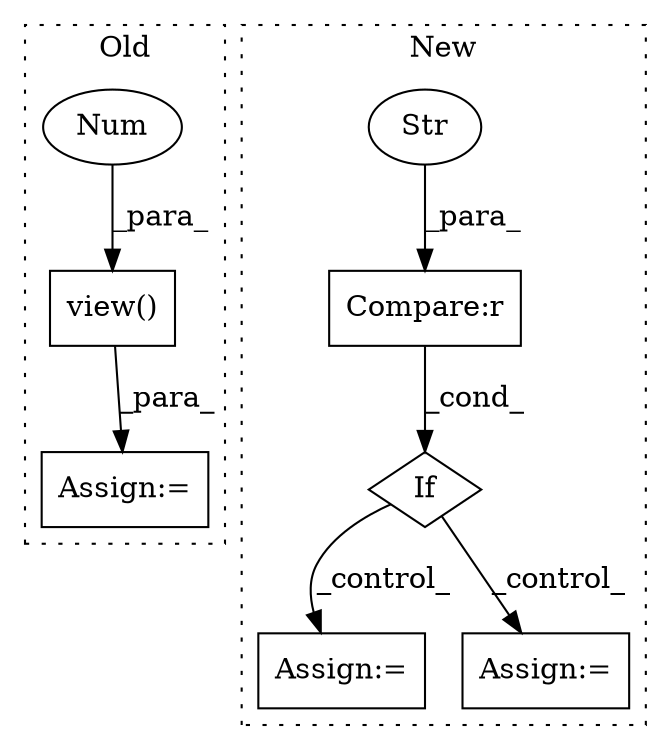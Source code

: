digraph G {
subgraph cluster0 {
1 [label="view()" a="75" s="37331,37363" l="16,1" shape="box"];
4 [label="Num" a="76" s="37347" l="2" shape="ellipse"];
5 [label="Assign:=" a="68" s="37328" l="3" shape="box"];
label = "Old";
style="dotted";
}
subgraph cluster1 {
2 [label="If" a="96" s="45966,45994" l="3,14" shape="diamond"];
3 [label="Assign:=" a="68" s="46018" l="3" shape="box"];
6 [label="Assign:=" a="68" s="46102" l="3" shape="box"];
7 [label="Compare:r" a="40" s="45969" l="25" shape="box"];
8 [label="Str" a="66" s="45988" l="6" shape="ellipse"];
label = "New";
style="dotted";
}
1 -> 5 [label="_para_"];
2 -> 3 [label="_control_"];
2 -> 6 [label="_control_"];
4 -> 1 [label="_para_"];
7 -> 2 [label="_cond_"];
8 -> 7 [label="_para_"];
}
